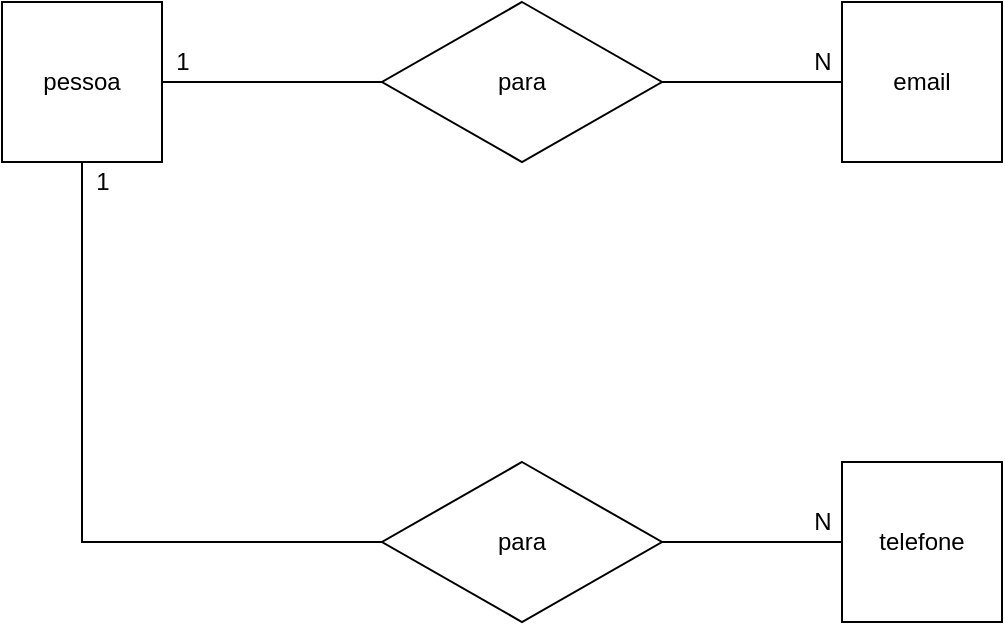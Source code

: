 <mxfile version="14.9.3" type="device"><diagram id="hq-0qECLWPm3IYhl0WFN" name="Page-1"><mxGraphModel dx="1422" dy="794" grid="1" gridSize="10" guides="1" tooltips="1" connect="1" arrows="1" fold="1" page="1" pageScale="1" pageWidth="827" pageHeight="1169" math="0" shadow="0"><root><mxCell id="0"/><mxCell id="1" parent="0"/><mxCell id="qFXFfefwaDgu5DQ5icq2-5" style="edgeStyle=orthogonalEdgeStyle;rounded=0;orthogonalLoop=1;jettySize=auto;html=1;entryX=0;entryY=0.5;entryDx=0;entryDy=0;endArrow=none;endFill=0;" edge="1" parent="1" source="qFXFfefwaDgu5DQ5icq2-1" target="qFXFfefwaDgu5DQ5icq2-4"><mxGeometry relative="1" as="geometry"/></mxCell><mxCell id="qFXFfefwaDgu5DQ5icq2-12" style="edgeStyle=orthogonalEdgeStyle;rounded=0;orthogonalLoop=1;jettySize=auto;html=1;entryX=0;entryY=0.5;entryDx=0;entryDy=0;endArrow=none;endFill=0;" edge="1" parent="1" source="qFXFfefwaDgu5DQ5icq2-1" target="qFXFfefwaDgu5DQ5icq2-9"><mxGeometry relative="1" as="geometry"><Array as="points"><mxPoint x="160" y="330"/></Array></mxGeometry></mxCell><mxCell id="qFXFfefwaDgu5DQ5icq2-1" value="pessoa" style="whiteSpace=wrap;html=1;aspect=fixed;" vertex="1" parent="1"><mxGeometry x="120" y="60" width="80" height="80" as="geometry"/></mxCell><mxCell id="qFXFfefwaDgu5DQ5icq2-2" value="email" style="whiteSpace=wrap;html=1;aspect=fixed;" vertex="1" parent="1"><mxGeometry x="540" y="60" width="80" height="80" as="geometry"/></mxCell><mxCell id="qFXFfefwaDgu5DQ5icq2-6" style="edgeStyle=orthogonalEdgeStyle;rounded=0;orthogonalLoop=1;jettySize=auto;html=1;endArrow=none;endFill=0;" edge="1" parent="1" source="qFXFfefwaDgu5DQ5icq2-4" target="qFXFfefwaDgu5DQ5icq2-2"><mxGeometry relative="1" as="geometry"/></mxCell><mxCell id="qFXFfefwaDgu5DQ5icq2-4" value="para" style="rhombus;whiteSpace=wrap;html=1;" vertex="1" parent="1"><mxGeometry x="310" y="60" width="140" height="80" as="geometry"/></mxCell><mxCell id="qFXFfefwaDgu5DQ5icq2-7" value="1" style="text;html=1;align=center;verticalAlign=middle;resizable=0;points=[];autosize=1;strokeColor=none;" vertex="1" parent="1"><mxGeometry x="200" y="80" width="20" height="20" as="geometry"/></mxCell><mxCell id="qFXFfefwaDgu5DQ5icq2-8" value="N" style="text;html=1;align=center;verticalAlign=middle;resizable=0;points=[];autosize=1;strokeColor=none;" vertex="1" parent="1"><mxGeometry x="520" y="80" width="20" height="20" as="geometry"/></mxCell><mxCell id="qFXFfefwaDgu5DQ5icq2-11" style="edgeStyle=orthogonalEdgeStyle;rounded=0;orthogonalLoop=1;jettySize=auto;html=1;endArrow=none;endFill=0;" edge="1" parent="1" source="qFXFfefwaDgu5DQ5icq2-9" target="qFXFfefwaDgu5DQ5icq2-10"><mxGeometry relative="1" as="geometry"/></mxCell><mxCell id="qFXFfefwaDgu5DQ5icq2-9" value="para" style="rhombus;whiteSpace=wrap;html=1;" vertex="1" parent="1"><mxGeometry x="310" y="290" width="140" height="80" as="geometry"/></mxCell><mxCell id="qFXFfefwaDgu5DQ5icq2-10" value="telefone" style="whiteSpace=wrap;html=1;aspect=fixed;" vertex="1" parent="1"><mxGeometry x="540" y="290" width="80" height="80" as="geometry"/></mxCell><mxCell id="qFXFfefwaDgu5DQ5icq2-13" value="1" style="text;html=1;align=center;verticalAlign=middle;resizable=0;points=[];autosize=1;strokeColor=none;" vertex="1" parent="1"><mxGeometry x="160" y="140" width="20" height="20" as="geometry"/></mxCell><mxCell id="qFXFfefwaDgu5DQ5icq2-14" value="N" style="text;html=1;align=center;verticalAlign=middle;resizable=0;points=[];autosize=1;strokeColor=none;" vertex="1" parent="1"><mxGeometry x="520" y="310" width="20" height="20" as="geometry"/></mxCell></root></mxGraphModel></diagram></mxfile>